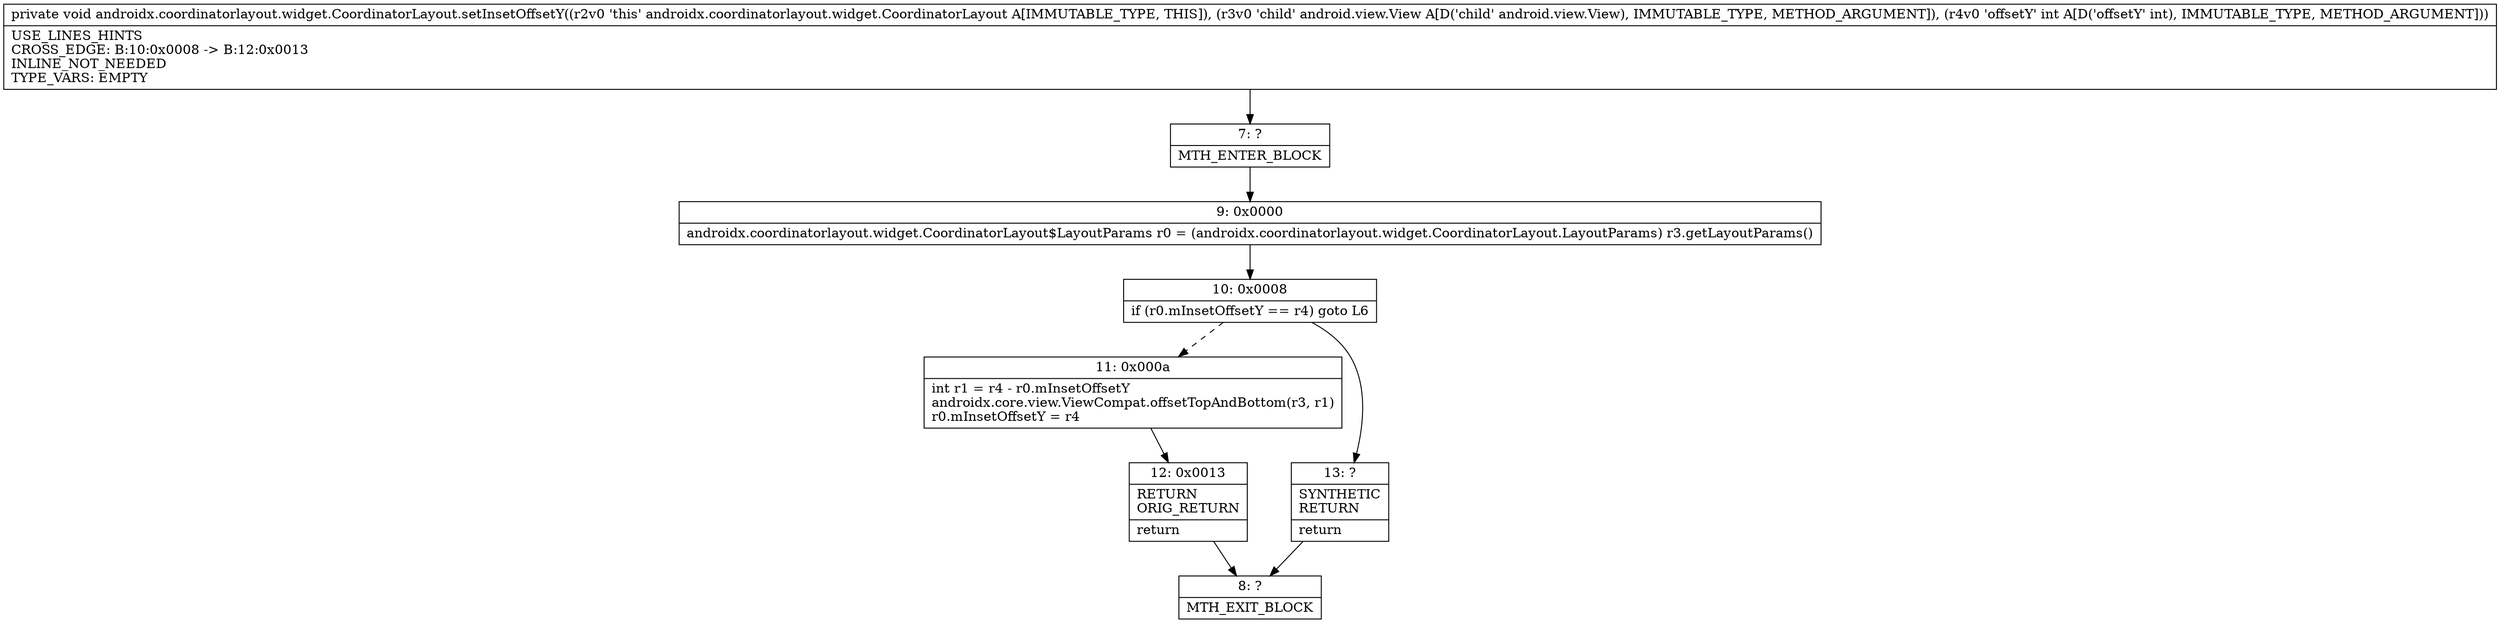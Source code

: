 digraph "CFG forandroidx.coordinatorlayout.widget.CoordinatorLayout.setInsetOffsetY(Landroid\/view\/View;I)V" {
Node_7 [shape=record,label="{7\:\ ?|MTH_ENTER_BLOCK\l}"];
Node_9 [shape=record,label="{9\:\ 0x0000|androidx.coordinatorlayout.widget.CoordinatorLayout$LayoutParams r0 = (androidx.coordinatorlayout.widget.CoordinatorLayout.LayoutParams) r3.getLayoutParams()\l}"];
Node_10 [shape=record,label="{10\:\ 0x0008|if (r0.mInsetOffsetY == r4) goto L6\l}"];
Node_11 [shape=record,label="{11\:\ 0x000a|int r1 = r4 \- r0.mInsetOffsetY\landroidx.core.view.ViewCompat.offsetTopAndBottom(r3, r1)\lr0.mInsetOffsetY = r4\l}"];
Node_12 [shape=record,label="{12\:\ 0x0013|RETURN\lORIG_RETURN\l|return\l}"];
Node_8 [shape=record,label="{8\:\ ?|MTH_EXIT_BLOCK\l}"];
Node_13 [shape=record,label="{13\:\ ?|SYNTHETIC\lRETURN\l|return\l}"];
MethodNode[shape=record,label="{private void androidx.coordinatorlayout.widget.CoordinatorLayout.setInsetOffsetY((r2v0 'this' androidx.coordinatorlayout.widget.CoordinatorLayout A[IMMUTABLE_TYPE, THIS]), (r3v0 'child' android.view.View A[D('child' android.view.View), IMMUTABLE_TYPE, METHOD_ARGUMENT]), (r4v0 'offsetY' int A[D('offsetY' int), IMMUTABLE_TYPE, METHOD_ARGUMENT]))  | USE_LINES_HINTS\lCROSS_EDGE: B:10:0x0008 \-\> B:12:0x0013\lINLINE_NOT_NEEDED\lTYPE_VARS: EMPTY\l}"];
MethodNode -> Node_7;Node_7 -> Node_9;
Node_9 -> Node_10;
Node_10 -> Node_11[style=dashed];
Node_10 -> Node_13;
Node_11 -> Node_12;
Node_12 -> Node_8;
Node_13 -> Node_8;
}


